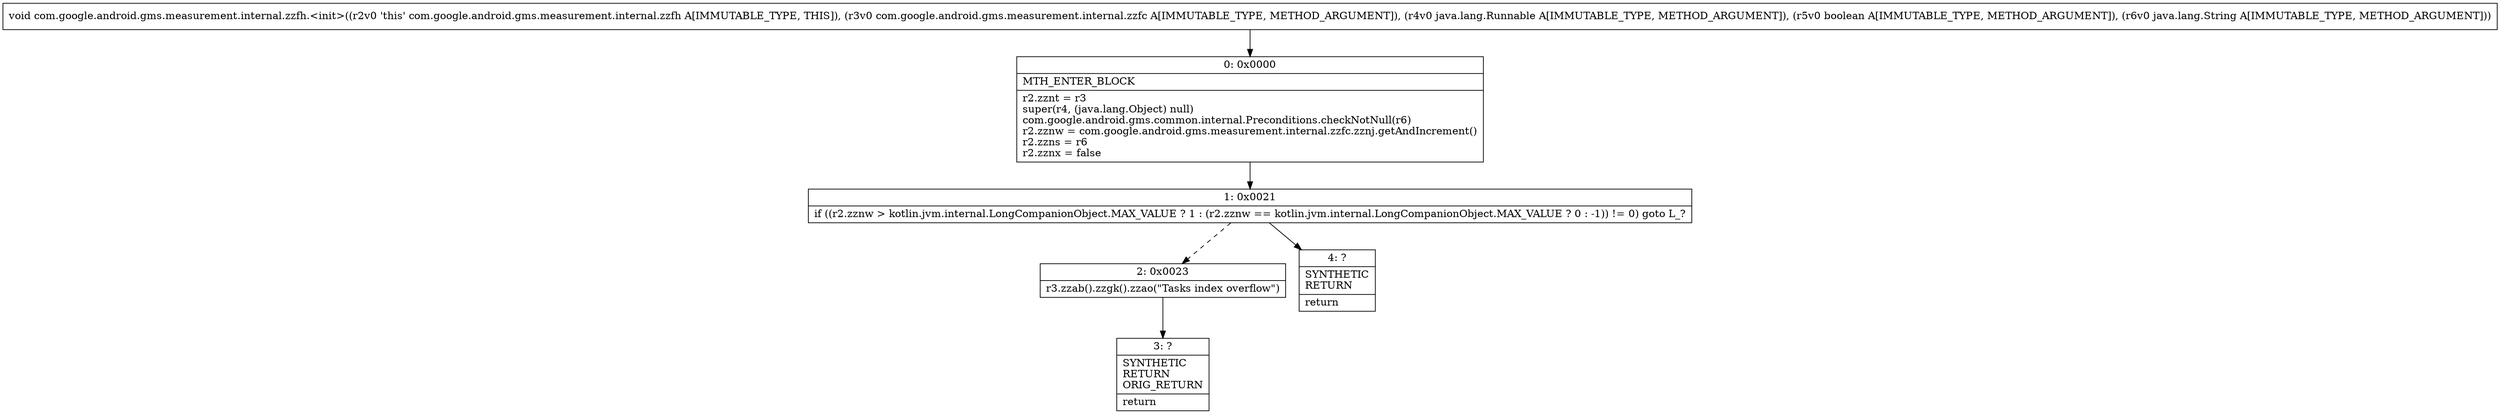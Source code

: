 digraph "CFG forcom.google.android.gms.measurement.internal.zzfh.\<init\>(Lcom\/google\/android\/gms\/measurement\/internal\/zzfc;Ljava\/lang\/Runnable;ZLjava\/lang\/String;)V" {
Node_0 [shape=record,label="{0\:\ 0x0000|MTH_ENTER_BLOCK\l|r2.zznt = r3\lsuper(r4, (java.lang.Object) null)\lcom.google.android.gms.common.internal.Preconditions.checkNotNull(r6)\lr2.zznw = com.google.android.gms.measurement.internal.zzfc.zznj.getAndIncrement()\lr2.zzns = r6\lr2.zznx = false\l}"];
Node_1 [shape=record,label="{1\:\ 0x0021|if ((r2.zznw \> kotlin.jvm.internal.LongCompanionObject.MAX_VALUE ? 1 : (r2.zznw == kotlin.jvm.internal.LongCompanionObject.MAX_VALUE ? 0 : \-1)) != 0) goto L_?\l}"];
Node_2 [shape=record,label="{2\:\ 0x0023|r3.zzab().zzgk().zzao(\"Tasks index overflow\")\l}"];
Node_3 [shape=record,label="{3\:\ ?|SYNTHETIC\lRETURN\lORIG_RETURN\l|return\l}"];
Node_4 [shape=record,label="{4\:\ ?|SYNTHETIC\lRETURN\l|return\l}"];
MethodNode[shape=record,label="{void com.google.android.gms.measurement.internal.zzfh.\<init\>((r2v0 'this' com.google.android.gms.measurement.internal.zzfh A[IMMUTABLE_TYPE, THIS]), (r3v0 com.google.android.gms.measurement.internal.zzfc A[IMMUTABLE_TYPE, METHOD_ARGUMENT]), (r4v0 java.lang.Runnable A[IMMUTABLE_TYPE, METHOD_ARGUMENT]), (r5v0 boolean A[IMMUTABLE_TYPE, METHOD_ARGUMENT]), (r6v0 java.lang.String A[IMMUTABLE_TYPE, METHOD_ARGUMENT])) }"];
MethodNode -> Node_0;
Node_0 -> Node_1;
Node_1 -> Node_2[style=dashed];
Node_1 -> Node_4;
Node_2 -> Node_3;
}

